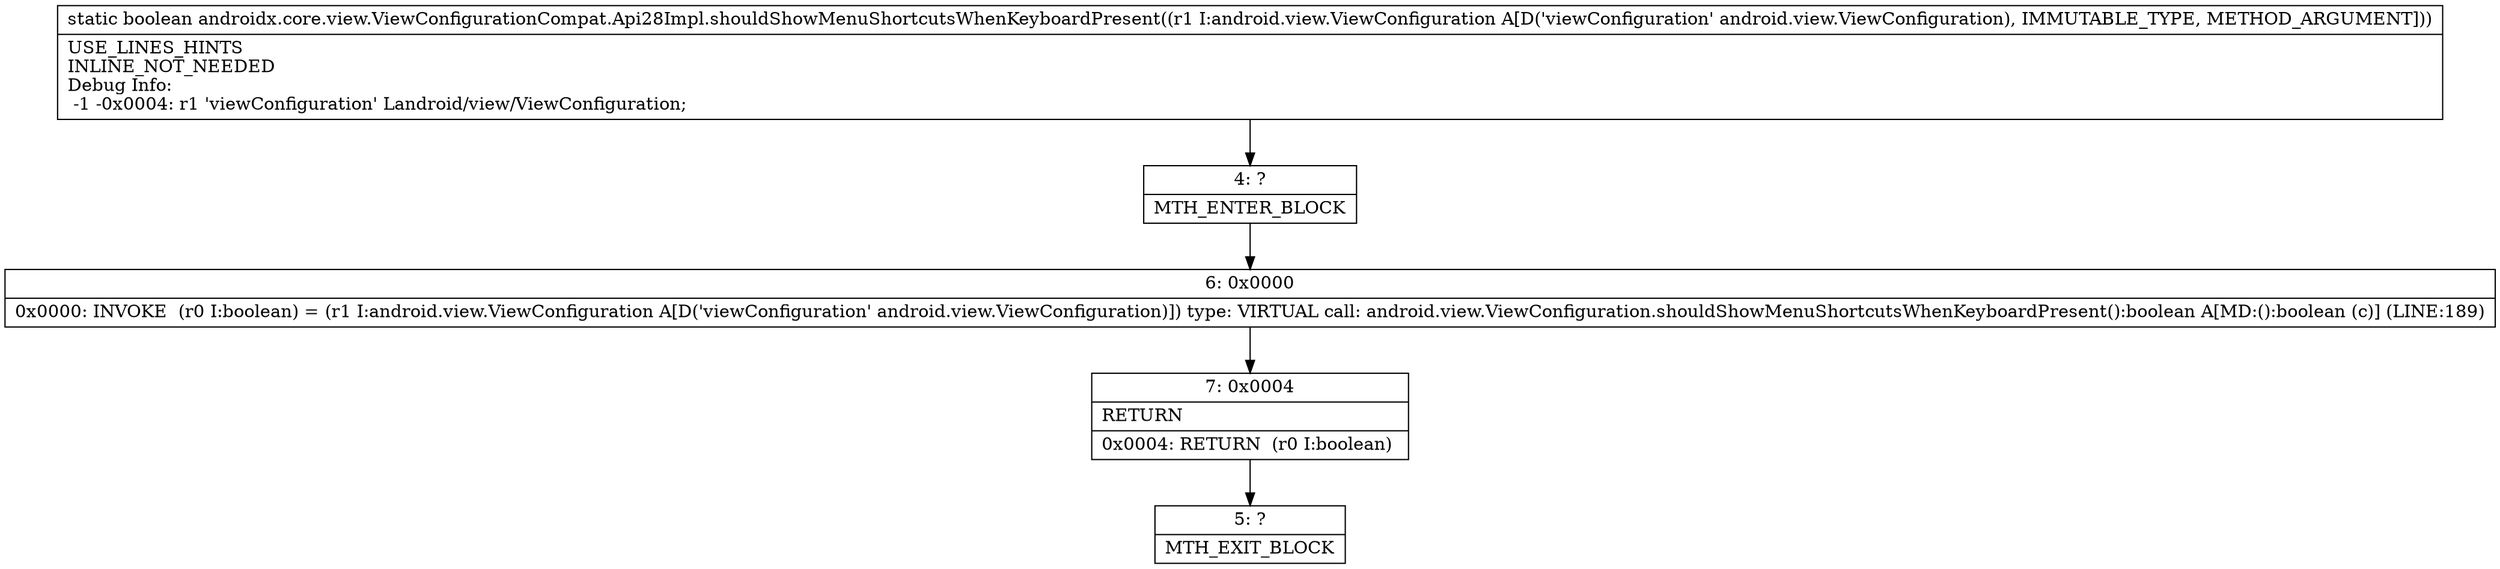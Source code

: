 digraph "CFG forandroidx.core.view.ViewConfigurationCompat.Api28Impl.shouldShowMenuShortcutsWhenKeyboardPresent(Landroid\/view\/ViewConfiguration;)Z" {
Node_4 [shape=record,label="{4\:\ ?|MTH_ENTER_BLOCK\l}"];
Node_6 [shape=record,label="{6\:\ 0x0000|0x0000: INVOKE  (r0 I:boolean) = (r1 I:android.view.ViewConfiguration A[D('viewConfiguration' android.view.ViewConfiguration)]) type: VIRTUAL call: android.view.ViewConfiguration.shouldShowMenuShortcutsWhenKeyboardPresent():boolean A[MD:():boolean (c)] (LINE:189)\l}"];
Node_7 [shape=record,label="{7\:\ 0x0004|RETURN\l|0x0004: RETURN  (r0 I:boolean) \l}"];
Node_5 [shape=record,label="{5\:\ ?|MTH_EXIT_BLOCK\l}"];
MethodNode[shape=record,label="{static boolean androidx.core.view.ViewConfigurationCompat.Api28Impl.shouldShowMenuShortcutsWhenKeyboardPresent((r1 I:android.view.ViewConfiguration A[D('viewConfiguration' android.view.ViewConfiguration), IMMUTABLE_TYPE, METHOD_ARGUMENT]))  | USE_LINES_HINTS\lINLINE_NOT_NEEDED\lDebug Info:\l  \-1 \-0x0004: r1 'viewConfiguration' Landroid\/view\/ViewConfiguration;\l}"];
MethodNode -> Node_4;Node_4 -> Node_6;
Node_6 -> Node_7;
Node_7 -> Node_5;
}

